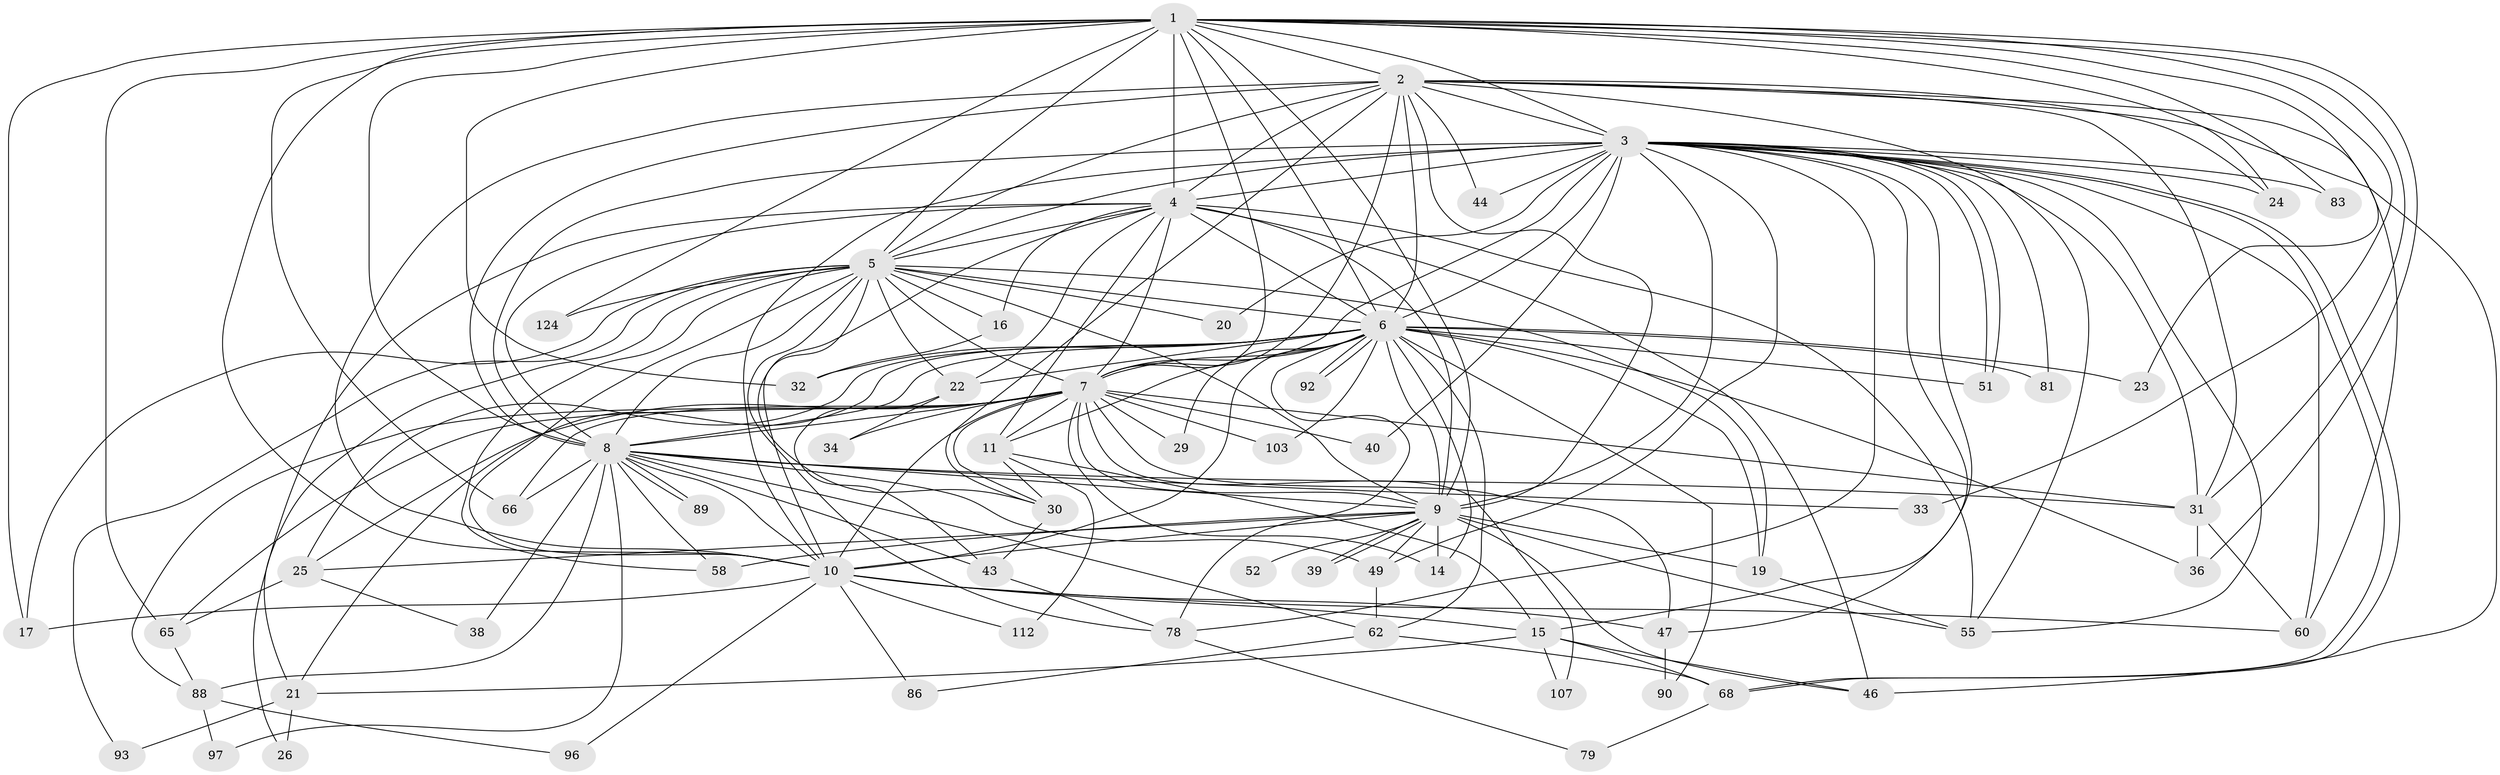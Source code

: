 // original degree distribution, {26: 0.015748031496062992, 19: 0.007874015748031496, 28: 0.007874015748031496, 20: 0.023622047244094488, 30: 0.007874015748031496, 25: 0.007874015748031496, 15: 0.007874015748031496, 6: 0.031496062992125984, 2: 0.5039370078740157, 3: 0.23622047244094488, 7: 0.015748031496062992, 4: 0.09448818897637795, 5: 0.03937007874015748}
// Generated by graph-tools (version 1.1) at 2025/14/03/09/25 04:14:19]
// undirected, 63 vertices, 186 edges
graph export_dot {
graph [start="1"]
  node [color=gray90,style=filled];
  1;
  2;
  3 [super="+54+45+127"];
  4 [super="+56+61+72+70+35+12"];
  5;
  6 [super="+37+18+73"];
  7;
  8 [super="+13+108"];
  9 [super="+41"];
  10 [super="+57"];
  11;
  14 [super="+113"];
  15;
  16;
  17 [super="+50"];
  19 [super="+82"];
  20;
  21 [super="+115"];
  22;
  23;
  24 [super="+27"];
  25 [super="+28"];
  26;
  29;
  30 [super="+53+59+102"];
  31 [super="+100"];
  32 [super="+76+85"];
  33;
  34;
  36 [super="+42"];
  38;
  39;
  40 [super="+122"];
  43 [super="+77"];
  44;
  46 [super="+63"];
  47 [super="+87"];
  49 [super="+99"];
  51 [super="+109"];
  52;
  55 [super="+116"];
  58;
  60 [super="+111+91"];
  62 [super="+125+74"];
  65 [super="+67"];
  66 [super="+114+117"];
  68 [super="+75"];
  78 [super="+104+123"];
  79;
  81;
  83;
  86;
  88 [super="+105"];
  89;
  90;
  92;
  93;
  96;
  97;
  103;
  107;
  112;
  124;
  1 -- 2;
  1 -- 3;
  1 -- 4 [weight=3];
  1 -- 5;
  1 -- 6;
  1 -- 7;
  1 -- 8;
  1 -- 9 [weight=2];
  1 -- 10;
  1 -- 23;
  1 -- 24;
  1 -- 32 [weight=2];
  1 -- 33;
  1 -- 36;
  1 -- 65 [weight=2];
  1 -- 66 [weight=2];
  1 -- 83;
  1 -- 124;
  1 -- 31;
  1 -- 17;
  2 -- 3 [weight=2];
  2 -- 4 [weight=2];
  2 -- 5;
  2 -- 6 [weight=2];
  2 -- 7;
  2 -- 8;
  2 -- 9;
  2 -- 10;
  2 -- 24;
  2 -- 30;
  2 -- 31;
  2 -- 44;
  2 -- 46;
  2 -- 60;
  2 -- 55;
  3 -- 4;
  3 -- 5;
  3 -- 6 [weight=2];
  3 -- 7;
  3 -- 8 [weight=3];
  3 -- 9;
  3 -- 10;
  3 -- 15;
  3 -- 20;
  3 -- 40 [weight=2];
  3 -- 44;
  3 -- 47;
  3 -- 51;
  3 -- 51;
  3 -- 55;
  3 -- 60;
  3 -- 68;
  3 -- 68;
  3 -- 81;
  3 -- 78;
  3 -- 24;
  3 -- 49;
  3 -- 31;
  3 -- 83;
  4 -- 5;
  4 -- 6 [weight=2];
  4 -- 7 [weight=2];
  4 -- 8 [weight=2];
  4 -- 9;
  4 -- 10;
  4 -- 11;
  4 -- 16;
  4 -- 22 [weight=2];
  4 -- 26;
  4 -- 46 [weight=2];
  4 -- 55;
  5 -- 6;
  5 -- 7;
  5 -- 8;
  5 -- 9;
  5 -- 10;
  5 -- 16;
  5 -- 17;
  5 -- 20;
  5 -- 21;
  5 -- 22;
  5 -- 58;
  5 -- 93;
  5 -- 124;
  5 -- 78;
  5 -- 30;
  5 -- 19;
  6 -- 7 [weight=2];
  6 -- 8;
  6 -- 9 [weight=2];
  6 -- 10;
  6 -- 14;
  6 -- 19;
  6 -- 23;
  6 -- 25;
  6 -- 29;
  6 -- 32 [weight=3];
  6 -- 36;
  6 -- 62;
  6 -- 78;
  6 -- 81;
  6 -- 92;
  6 -- 92;
  6 -- 103;
  6 -- 51;
  6 -- 21;
  6 -- 22 [weight=2];
  6 -- 90;
  6 -- 11;
  7 -- 8;
  7 -- 9 [weight=2];
  7 -- 10;
  7 -- 11;
  7 -- 14;
  7 -- 25;
  7 -- 29;
  7 -- 30;
  7 -- 31;
  7 -- 34;
  7 -- 40;
  7 -- 65;
  7 -- 66;
  7 -- 103;
  7 -- 107;
  7 -- 47;
  7 -- 88;
  8 -- 9;
  8 -- 10;
  8 -- 33;
  8 -- 38;
  8 -- 43;
  8 -- 49;
  8 -- 62;
  8 -- 88;
  8 -- 89;
  8 -- 89;
  8 -- 97;
  8 -- 66;
  8 -- 31;
  8 -- 58;
  9 -- 10;
  9 -- 19;
  9 -- 39;
  9 -- 39;
  9 -- 49;
  9 -- 52 [weight=2];
  9 -- 55;
  9 -- 58 [weight=2];
  9 -- 25;
  9 -- 46;
  9 -- 14;
  10 -- 17;
  10 -- 47;
  10 -- 60;
  10 -- 86;
  10 -- 112;
  10 -- 96;
  10 -- 15;
  11 -- 15;
  11 -- 112;
  11 -- 30;
  15 -- 21;
  15 -- 107;
  15 -- 68;
  15 -- 46;
  16 -- 32;
  19 -- 55;
  21 -- 26;
  21 -- 93;
  22 -- 34;
  22 -- 43;
  25 -- 38;
  25 -- 65;
  30 -- 43;
  31 -- 36;
  31 -- 60;
  43 -- 78;
  47 -- 90;
  49 -- 62;
  62 -- 86;
  62 -- 68;
  65 -- 88;
  68 -- 79;
  78 -- 79;
  88 -- 96;
  88 -- 97;
}
